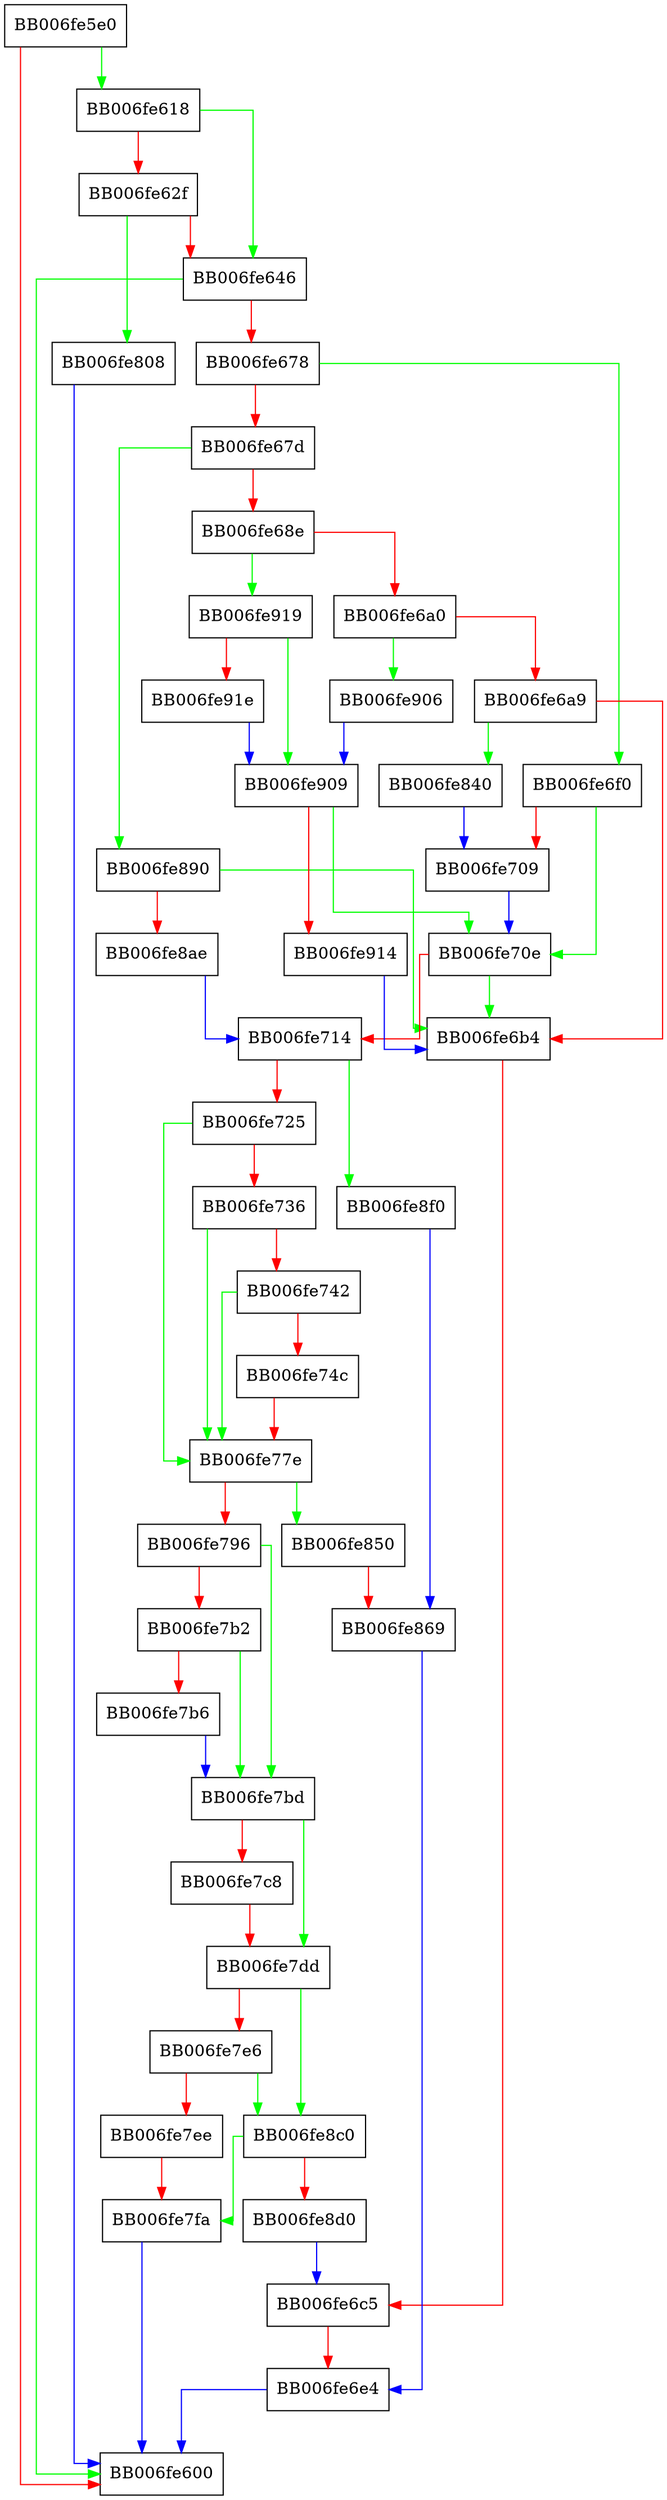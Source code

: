 digraph rc2_get_ctx_params {
  node [shape="box"];
  graph [splines=ortho];
  BB006fe5e0 -> BB006fe618 [color="green"];
  BB006fe5e0 -> BB006fe600 [color="red"];
  BB006fe618 -> BB006fe646 [color="green"];
  BB006fe618 -> BB006fe62f [color="red"];
  BB006fe62f -> BB006fe808 [color="green"];
  BB006fe62f -> BB006fe646 [color="red"];
  BB006fe646 -> BB006fe600 [color="green"];
  BB006fe646 -> BB006fe678 [color="red"];
  BB006fe678 -> BB006fe6f0 [color="green"];
  BB006fe678 -> BB006fe67d [color="red"];
  BB006fe67d -> BB006fe890 [color="green"];
  BB006fe67d -> BB006fe68e [color="red"];
  BB006fe68e -> BB006fe919 [color="green"];
  BB006fe68e -> BB006fe6a0 [color="red"];
  BB006fe6a0 -> BB006fe906 [color="green"];
  BB006fe6a0 -> BB006fe6a9 [color="red"];
  BB006fe6a9 -> BB006fe840 [color="green"];
  BB006fe6a9 -> BB006fe6b4 [color="red"];
  BB006fe6b4 -> BB006fe6c5 [color="red"];
  BB006fe6c5 -> BB006fe6e4 [color="red"];
  BB006fe6e4 -> BB006fe600 [color="blue"];
  BB006fe6f0 -> BB006fe70e [color="green"];
  BB006fe6f0 -> BB006fe709 [color="red"];
  BB006fe709 -> BB006fe70e [color="blue"];
  BB006fe70e -> BB006fe6b4 [color="green"];
  BB006fe70e -> BB006fe714 [color="red"];
  BB006fe714 -> BB006fe8f0 [color="green"];
  BB006fe714 -> BB006fe725 [color="red"];
  BB006fe725 -> BB006fe77e [color="green"];
  BB006fe725 -> BB006fe736 [color="red"];
  BB006fe736 -> BB006fe77e [color="green"];
  BB006fe736 -> BB006fe742 [color="red"];
  BB006fe742 -> BB006fe77e [color="green"];
  BB006fe742 -> BB006fe74c [color="red"];
  BB006fe74c -> BB006fe77e [color="red"];
  BB006fe77e -> BB006fe850 [color="green"];
  BB006fe77e -> BB006fe796 [color="red"];
  BB006fe796 -> BB006fe7bd [color="green"];
  BB006fe796 -> BB006fe7b2 [color="red"];
  BB006fe7b2 -> BB006fe7bd [color="green"];
  BB006fe7b2 -> BB006fe7b6 [color="red"];
  BB006fe7b6 -> BB006fe7bd [color="blue"];
  BB006fe7bd -> BB006fe7dd [color="green"];
  BB006fe7bd -> BB006fe7c8 [color="red"];
  BB006fe7c8 -> BB006fe7dd [color="red"];
  BB006fe7dd -> BB006fe8c0 [color="green"];
  BB006fe7dd -> BB006fe7e6 [color="red"];
  BB006fe7e6 -> BB006fe8c0 [color="green"];
  BB006fe7e6 -> BB006fe7ee [color="red"];
  BB006fe7ee -> BB006fe7fa [color="red"];
  BB006fe7fa -> BB006fe600 [color="blue"];
  BB006fe808 -> BB006fe600 [color="blue"];
  BB006fe840 -> BB006fe709 [color="blue"];
  BB006fe850 -> BB006fe869 [color="red"];
  BB006fe869 -> BB006fe6e4 [color="blue"];
  BB006fe890 -> BB006fe6b4 [color="green"];
  BB006fe890 -> BB006fe8ae [color="red"];
  BB006fe8ae -> BB006fe714 [color="blue"];
  BB006fe8c0 -> BB006fe7fa [color="green"];
  BB006fe8c0 -> BB006fe8d0 [color="red"];
  BB006fe8d0 -> BB006fe6c5 [color="blue"];
  BB006fe8f0 -> BB006fe869 [color="blue"];
  BB006fe906 -> BB006fe909 [color="blue"];
  BB006fe909 -> BB006fe70e [color="green"];
  BB006fe909 -> BB006fe914 [color="red"];
  BB006fe914 -> BB006fe6b4 [color="blue"];
  BB006fe919 -> BB006fe909 [color="green"];
  BB006fe919 -> BB006fe91e [color="red"];
  BB006fe91e -> BB006fe909 [color="blue"];
}